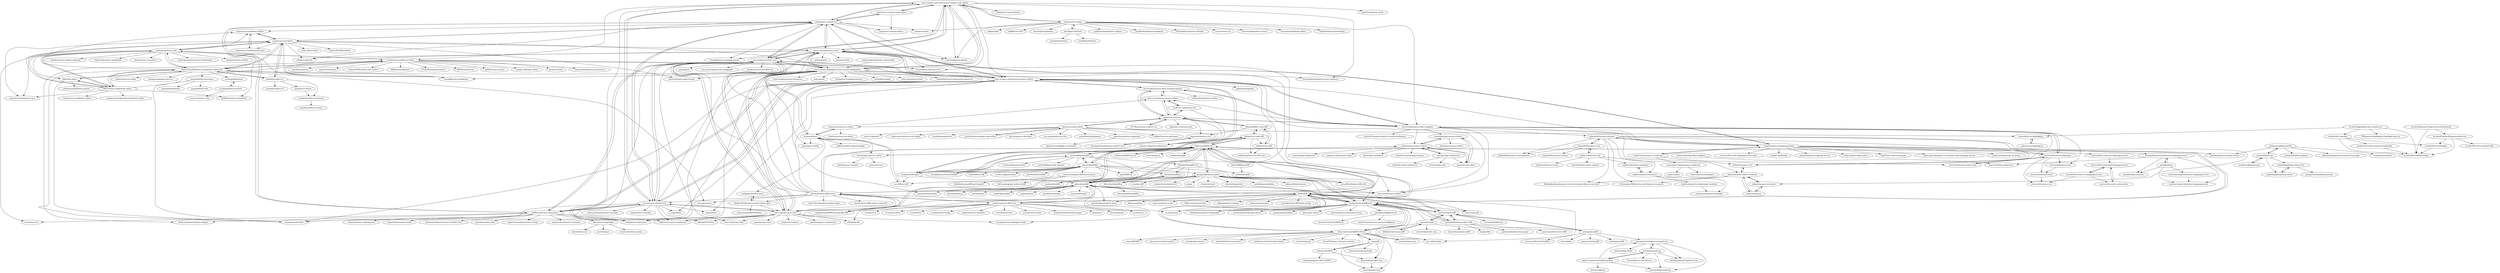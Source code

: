 digraph G {
"react-simple-code-editor/react-simple-code-editor" -> "uiwjs/react-textarea-code-editor"
"react-simple-code-editor/react-simple-code-editor" -> "securingsincity/react-ace"
"react-simple-code-editor/react-simple-code-editor" -> "FormidableLabs/prism-react-renderer" ["e"=1]
"react-simple-code-editor/react-simple-code-editor" -> "FormidableLabs/react-live" ["e"=1]
"react-simple-code-editor/react-simple-code-editor" -> "suren-atoyan/monaco-react"
"react-simple-code-editor/react-simple-code-editor" -> "react-syntax-highlighter/react-syntax-highlighter"
"react-simple-code-editor/react-simple-code-editor" -> "uiwjs/react-codemirror"
"react-simple-code-editor/react-simple-code-editor" -> "scniro/react-codemirror2"
"react-simple-code-editor/react-simple-code-editor" -> "react-monaco-editor/react-monaco-editor"
"react-simple-code-editor/react-simple-code-editor" -> "antonmedv/codejar"
"react-simple-code-editor/react-simple-code-editor" -> "codesandbox/sandpack" ["e"=1]
"react-simple-code-editor/react-simple-code-editor" -> "tomkp/react-split-pane" ["e"=1]
"react-simple-code-editor/react-simple-code-editor" -> "iddan/react-spreadsheet" ["e"=1]
"react-simple-code-editor/react-simple-code-editor" -> "outline/rich-markdown-editor"
"react-simple-code-editor/react-simple-code-editor" -> "jaredLunde/react-hook" ["e"=1]
"google/diff-match-patch" -> "kpdecker/jsdiff"
"google/diff-match-patch" -> "java-diff-utils/java-diff-utils" ["e"=1]
"google/diff-match-patch" -> "rtfpessoa/diff2html"
"google/diff-match-patch" -> "benjamine/jsondiffpatch"
"google/diff-match-patch" -> "share/sharedb" ["e"=1]
"google/diff-match-patch" -> "sergi/go-diff" ["e"=1]
"google/diff-match-patch" -> "microsoft/monaco-editor" ["e"=1]
"google/diff-match-patch" -> "codemirror/codemirror5" ["e"=1]
"google/diff-match-patch" -> "yjs/yjs" ["e"=1]
"google/diff-match-patch" -> "acornjs/acorn" ["e"=1]
"google/diff-match-patch" -> "ianstormtaylor/slate" ["e"=1]
"google/diff-match-patch" -> "rrweb-io/rrweb" ["e"=1]
"google/diff-match-patch" -> "ether/etherpad-lite" ["e"=1]
"google/diff-match-patch" -> "snabbdom/snabbdom" ["e"=1]
"google/diff-match-patch" -> "niklasvh/html2canvas" ["e"=1]
"brijeshb42/monaco-vim" -> "brijeshb42/monaco-emacs"
"brijeshb42/monaco-vim" -> "brijeshb42/monaco-ace-tokenizer"
"brijeshb42/monaco-vim" -> "brijeshb42/monaco-themes"
"brijeshb42/monaco-vim" -> "replit/codemirror-vim"
"suren-atoyan/monaco-react" -> "react-monaco-editor/react-monaco-editor"
"suren-atoyan/monaco-react" -> "uiwjs/react-codemirror"
"suren-atoyan/monaco-react" -> "securingsincity/react-ace"
"suren-atoyan/monaco-react" -> "microsoft/monaco-editor" ["e"=1]
"suren-atoyan/monaco-react" -> "codesandbox/sandpack" ["e"=1]
"suren-atoyan/monaco-react" -> "bvaughn/react-resizable-panels" ["e"=1]
"suren-atoyan/monaco-react" -> "clauderic/dnd-kit" ["e"=1]
"suren-atoyan/monaco-react" -> "remarkjs/react-markdown" ["e"=1]
"suren-atoyan/monaco-react" -> "FormidableLabs/react-live" ["e"=1]
"suren-atoyan/monaco-react" -> "mac-s-g/react-json-view"
"suren-atoyan/monaco-react" -> "TypeFox/monaco-languageclient"
"suren-atoyan/monaco-react" -> "xyflow/xyflow" ["e"=1]
"suren-atoyan/monaco-react" -> "react-syntax-highlighter/react-syntax-highlighter"
"suren-atoyan/monaco-react" -> "react-simple-code-editor/react-simple-code-editor"
"suren-atoyan/monaco-react" -> "pmndrs/valtio" ["e"=1]
"prettydiff/prettydiff" -> "cemerick/jsdifflib"
"prettydiff/prettydiff" -> "wickedest/Mergely"
"prettydiff/prettydiff" -> "rtfpessoa/diff2html"
"prettydiff/prettydiff" -> "kpdecker/jsdiff"
"prettydiff/prettydiff" -> "Unibeautify/unibeautify" ["e"=1]
"prettydiff/prettydiff" -> "prettydiff/share-file-systems"
"prettydiff/prettydiff" -> "arnab/jQuery.PrettyTextDiff"
"prettydiff/prettydiff" -> "Rohland/htmldiff.net"
"kpdecker/jsdiff" -> "rtfpessoa/diff2html"
"kpdecker/jsdiff" -> "google/diff-match-patch"
"kpdecker/jsdiff" -> "benjamine/jsondiffpatch"
"kpdecker/jsdiff" -> "praneshr/react-diff-viewer"
"kpdecker/jsdiff" -> "paulmillr/chokidar" ["e"=1]
"kpdecker/jsdiff" -> "ianstormtaylor/slate" ["e"=1]
"kpdecker/jsdiff" -> "jprichardson/node-fs-extra" ["e"=1]
"kpdecker/jsdiff" -> "acornjs/acorn" ["e"=1]
"kpdecker/jsdiff" -> "isaacs/node-glob" ["e"=1]
"kpdecker/jsdiff" -> "tj/commander.js" ["e"=1]
"kpdecker/jsdiff" -> "jsdom/jsdom" ["e"=1]
"kpdecker/jsdiff" -> "markedjs/marked" ["e"=1]
"kpdecker/jsdiff" -> "microsoft/monaco-editor" ["e"=1]
"kpdecker/jsdiff" -> "flitbit/diff"
"kpdecker/jsdiff" -> "umijs/qiankun" ["e"=1]
"microsoft/monaco-editor-webpack-plugin" -> "microsoft/monaco-editor-samples"
"microsoft/monaco-editor-webpack-plugin" -> "egoist/vue-monaco"
"microsoft/monaco-editor-webpack-plugin" -> "timkendrick/monaco-editor"
"microsoft/monaco-editor-webpack-plugin" -> "react-monaco-editor/react-monaco-editor"
"microsoft/monaco-editor-webpack-plugin" -> "matt-oconnell/vue-monaco-editor"
"outline/rich-markdown-editor" -> "remirror/remirror" ["e"=1]
"outline/rich-markdown-editor" -> "CannerCMS/canner-slate-editor" ["e"=1]
"outline/rich-markdown-editor" -> "andrerpena/react-mde"
"outline/rich-markdown-editor" -> "HarryChen0506/react-markdown-editor-lite"
"outline/rich-markdown-editor" -> "Milkdown/milkdown" ["e"=1]
"outline/rich-markdown-editor" -> "ianstormtaylor/slate" ["e"=1]
"outline/rich-markdown-editor" -> "ProseMirror/prosemirror" ["e"=1]
"outline/rich-markdown-editor" -> "BitPhinix/slate-yjs" ["e"=1]
"outline/rich-markdown-editor" -> "splitbee/react-notion" ["e"=1]
"outline/rich-markdown-editor" -> "bangle-io/banger-editor" ["e"=1]
"outline/rich-markdown-editor" -> "outline/outline" ["e"=1]
"outline/rich-markdown-editor" -> "chanzuckerberg/czi-prosemirror" ["e"=1]
"outline/rich-markdown-editor" -> "michelson/dante2" ["e"=1]
"outline/rich-markdown-editor" -> "FormidableLabs/react-live" ["e"=1]
"outline/rich-markdown-editor" -> "draft-js-plugins/draft-js-plugins" ["e"=1]
"cemerick/jsdifflib" -> "prettydiff/prettydiff"
"cemerick/jsdifflib" -> "wickedest/Mergely"
"cemerick/jsdifflib" -> "rtfpessoa/diff2html"
"cemerick/jsdifflib" -> "kpdecker/jsdiff"
"cemerick/jsdifflib" -> "ace-diff/ace-diff"
"cemerick/jsdifflib" -> "arnab/jQuery.PrettyTextDiff"
"cemerick/jsdifflib" -> "tnwinc/htmldiff.js"
"cemerick/jsdifflib" -> "jhewlett/SourceDiff"
"cemerick/jsdifflib" -> "google/diff-match-patch"
"cemerick/jsdifflib" -> "amweiss/angular-diff-match-patch"
"cemerick/jsdifflib" -> "liddiard/text-diff"
"cemerick/jsdifflib" -> "qiao/difflib.js"
"cemerick/jsdifflib" -> "eveem-org/panoramix" ["e"=1]
"cemerick/jsdifflib" -> "benjamine/jsondiffpatch"
"uiwjs/react-codemirror" -> "scniro/react-codemirror2"
"uiwjs/react-codemirror" -> "suren-atoyan/monaco-react"
"uiwjs/react-codemirror" -> "codemirror/dev" ["e"=1]
"uiwjs/react-codemirror" -> "react-monaco-editor/react-monaco-editor"
"uiwjs/react-codemirror" -> "securingsincity/react-ace"
"uiwjs/react-codemirror" -> "uiwjs/react-monacoeditor"
"uiwjs/react-codemirror" -> "react-syntax-highlighter/react-syntax-highlighter"
"uiwjs/react-codemirror" -> "uiwjs/react-textarea-code-editor"
"uiwjs/react-codemirror" -> "react-simple-code-editor/react-simple-code-editor"
"uiwjs/react-codemirror" -> "bvaughn/react-resizable-panels" ["e"=1]
"uiwjs/react-codemirror" -> "JedWatson/react-codemirror"
"uiwjs/react-codemirror" -> "codesandbox/sandpack" ["e"=1]
"uiwjs/react-codemirror" -> "uiwjs/react-md-editor"
"uiwjs/react-codemirror" -> "clauderic/dnd-kit" ["e"=1]
"uiwjs/react-codemirror" -> "uiwjs/react-markdown-editor"
"otakustay/react-diff-view" -> "praneshr/react-diff-viewer"
"otakustay/react-diff-view" -> "ecomfe/react-kiss" ["e"=1]
"otakustay/react-diff-view" -> "ecomfe/react-hooks" ["e"=1]
"otakustay/react-diff-view" -> "neighborhood999/react-gh-like-diff"
"otakustay/react-diff-view" -> "ecomfe/standard-redux-shape" ["e"=1]
"otakustay/react-diff-view" -> "rtfpessoa/diff2html"
"otakustay/react-diff-view" -> "baidu/san" ["e"=1]
"otakustay/react-diff-view" -> "kpdecker/jsdiff"
"otakustay/react-diff-view" -> "fex-team/yog2" ["e"=1]
"otakustay/react-diff-view" -> "ecomfe/uioc"
"otakustay/react-diff-view" -> "ecomfe/veui" ["e"=1]
"otakustay/react-diff-view" -> "ecomfe/js-native" ["e"=1]
"otakustay/react-diff-view" -> "ecomfe/fecs" ["e"=1]
"otakustay/react-diff-view" -> "ecomfe/eslint-config" ["e"=1]
"otakustay/react-diff-view" -> "otakustay/react-whether"
"HarryChen0506/react-markdown-editor-lite" -> "kkfor/for-editor"
"HarryChen0506/react-markdown-editor-lite" -> "uiwjs/react-md-editor"
"HarryChen0506/react-markdown-editor-lite" -> "imzbf/md-editor-rt"
"HarryChen0506/react-markdown-editor-lite" -> "andrerpena/react-mde"
"HarryChen0506/react-markdown-editor-lite" -> "outline/rich-markdown-editor"
"HarryChen0506/react-markdown-editor-lite" -> "RIP21/react-simplemde-editor"
"HarryChen0506/react-markdown-editor-lite" -> "remarkjs/react-markdown" ["e"=1]
"HarryChen0506/react-markdown-editor-lite" -> "uiwjs/react-markdown-editor"
"HarryChen0506/react-markdown-editor-lite" -> "margox/braft-editor" ["e"=1]
"HarryChen0506/react-markdown-editor-lite" -> "accforgit/blog-data"
"HarryChen0506/react-markdown-editor-lite" -> "zhangyuang/egg-react-ssr" ["e"=1]
"HarryChen0506/react-markdown-editor-lite" -> "margox/braft-extensions"
"HarryChen0506/react-markdown-editor-lite" -> "remaxjs/remax" ["e"=1]
"HarryChen0506/react-markdown-editor-lite" -> "alibaba/hooks" ["e"=1]
"HarryChen0506/react-markdown-editor-lite" -> "leejaen/react-lz-editor" ["e"=1]
"ddchef/vue-code-diff" -> "Shimada666/v-code-diff"
"ddchef/vue-code-diff" -> "rtfpessoa/diff2html"
"ddchef/vue-code-diff" -> "wickedest/Mergely"
"ddchef/vue-code-diff" -> "surmon-china/vue-codemirror" ["e"=1]
"ddchef/vue-code-diff" -> "hoiheart/vue-diff"
"ddchef/vue-code-diff" -> "codeDebugTest/vue-diff-view"
"scttcper/ngx-codemirror" -> "yabab-dev/ng2-codemirror"
"scttcper/ngx-codemirror" -> "atularen/ngx-monaco-editor"
"scttcper/ngx-codemirror" -> "ngstack/code-editor"
"scttcper/ngx-codemirror" -> "scttcper/ngx-color" ["e"=1]
"praneshr/react-diff-viewer" -> "otakustay/react-diff-view"
"praneshr/react-diff-viewer" -> "kpdecker/jsdiff"
"praneshr/react-diff-viewer" -> "Aeolun/react-diff-viewer-continued"
"praneshr/react-diff-viewer" -> "rtfpessoa/diff2html"
"praneshr/react-diff-viewer" -> "mac-s-g/react-json-view"
"praneshr/react-diff-viewer" -> "bvaughn/react-highlight-words" ["e"=1]
"praneshr/react-diff-viewer" -> "react-monaco-editor/react-monaco-editor"
"praneshr/react-diff-viewer" -> "suren-atoyan/monaco-react"
"praneshr/react-diff-viewer" -> "securingsincity/react-ace"
"praneshr/react-diff-viewer" -> "neighborhood999/react-gh-like-diff"
"praneshr/react-diff-viewer" -> "scniro/react-codemirror2"
"praneshr/react-diff-viewer" -> "LeetCode-OpenSource/rxjs-hooks" ["e"=1]
"praneshr/react-diff-viewer" -> "remaxjs/remax" ["e"=1]
"praneshr/react-diff-viewer" -> "react-syntax-highlighter/react-syntax-highlighter"
"praneshr/react-diff-viewer" -> "AndrewRedican/react-json-editor-ajrm"
"koca/vue-prism-editor" -> "justcaliturner/simple-code-editor"
"koca/vue-prism-editor" -> "egoist/vue-monaco"
"koca/vue-prism-editor" -> "surmon-china/vue-codemirror" ["e"=1]
"koca/vue-prism-editor" -> "fgr-araujo/vue-shortkey" ["e"=1]
"koca/vue-prism-editor" -> "metachris/vue-highlightjs"
"koca/vue-prism-editor" -> "vue-styleguidist/vue-live" ["e"=1]
"koca/vue-prism-editor" -> "antoniandre/splitpanes" ["e"=1]
"koca/vue-prism-editor" -> "egoist/vue-prism-component"
"koca/vue-prism-editor" -> "PanJiaChen/vue-split-pane" ["e"=1]
"koca/vue-prism-editor" -> "euvl/v-clipboard" ["e"=1]
"koca/vue-prism-editor" -> "team-innovation/vue-sfc-rollup" ["e"=1]
"koca/vue-prism-editor" -> "vuedx/languagetools" ["e"=1]
"dfoverdx/htmldiff-js" -> "idesis-gmbh/htmldiff.js"
"dfoverdx/htmldiff-js" -> "tnwinc/htmldiff.js"
"pavlov99/json-rpc" -> "joshmarshall/jsonrpclib"
"pavlov99/json-rpc" -> "cenobites/flask-jsonrpc"
"pavlov99/json-rpc" -> "explodinglabs/jsonrpcclient"
"pavlov99/json-rpc" -> "explodinglabs/jsonrpcserver"
"cujojs/jiff" -> "Starcounter-Jack/JSON-Patch"
"cujojs/jiff" -> "dharmafly/jsonpatch.js"
"cujojs/jiff" -> "elierotenberg/remutable" ["e"=1]
"cujojs/jiff" -> "bruth/jsonpatch-js"
"cujojs/jiff" -> "chbrown/rfc6902"
"uiwjs/react-markdown-editor" -> "uiwjs/react-markdown-preview"
"uiwjs/react-markdown-editor" -> "uiwjs/react-md-editor"
"kkfor/for-editor" -> "HarryChen0506/react-markdown-editor-lite"
"kkfor/for-editor" -> "margox/braft-editor" ["e"=1]
"kkfor/for-editor" -> "RIP21/react-simplemde-editor"
"kkfor/for-editor" -> "parksben/markdown-navbar"
"FE-Mars/monaco-editor-vue" -> "egoist/vue-monaco"
"chbrown/rfc6902" -> "dharmafly/jsonpatch.js"
"chbrown/rfc6902" -> "caohanyang/json_diff_rfc6902"
"brijeshb42/monaco-themes" -> "brijeshb42/monaco-vim"
"brijeshb42/monaco-themes" -> "brijeshb42/monaco-ace-tokenizer"
"brijeshb42/monaco-themes" -> "Nishkalkashyap/monaco-vscode-textmate-theme-converter"
"brijeshb42/monaco-themes" -> "zikaari/monaco-textmate"
"brijeshb42/monaco-themes" -> "microsoft/monaco-languages"
"brijeshb42/monaco-themes" -> "ChristopherHButler/vscode-themes-in-monaco"
"brijeshb42/monaco-themes" -> "TypeFox/monaco-languageclient"
"brijeshb42/monaco-themes" -> "bolinfest/monaco-tm"
"brijeshb42/monaco-themes" -> "zikaari/monaco-editor-textmate"
"accforgit/blog-data" -> "accforgit/DayLearnNote"
"margox/braft-extensions" -> "margox/braft-utils"
"margox/braft-extensions" -> "margox/braft-editor" ["e"=1]
"margox/braft-extensions" -> "margox/braft-finder"
"materiahq/ngx-monaco-editor" -> "atularen/ngx-monaco-editor"
"materiahq/ngx-monaco-editor" -> "alauda/ng-monaco-editor"
"materiahq/ngx-monaco-editor" -> "ngstack/code-editor"
"rajinwonderland/react-code-blocks" -> "react-syntax-highlighter/react-syntax-highlighter"
"AndrewRedican/react-json-editor-ajrm" -> "vankop/jsoneditor-react"
"AndrewRedican/react-json-editor-ajrm" -> "constantoduol/JSONEditor"
"AndrewRedican/react-json-editor-ajrm" -> "mac-s-g/react-json-view"
"ngstack/code-editor" -> "atularen/ngx-monaco-editor"
"ngstack/code-editor" -> "materiahq/ngx-monaco-editor"
"convergencelabs/monaco-collab-ext" -> "interviewstreet/firepad-x"
"convergencelabs/monaco-collab-ext" -> "yjs/y-monaco" ["e"=1]
"zikaari/monaco-textmate" -> "zikaari/monaco-editor-textmate"
"zikaari/monaco-textmate" -> "zikaari/onigasm"
"vankop/jsoneditor-react" -> "AndrewRedican/react-json-editor-ajrm"
"wylieconlon/lsp-editor-adapter" -> "marc2332/lsp-codemirror"
"zikaari/onigasm" -> "zikaari/monaco-textmate"
"zikaari/onigasm" -> "zikaari/monaco-editor-textmate"
"zikaari/monaco-editor-textmate" -> "zikaari/monaco-textmate"
"zikaari/monaco-editor-textmate" -> "zikaari/onigasm"
"zikaari/monaco-editor-textmate" -> "bolinfest/monaco-tm"
"zikaari/monaco-editor-textmate" -> "Nishkalkashyap/monaco-vscode-textmate-theme-converter"
"zikaari/monaco-editor-textmate" -> "ChristopherHButler/vscode-themes-in-monaco"
"wcoder/awesome-xamarin-bookmarks" -> "wcoder/AndroidAboutPage"
"benjamine/jsondiffpatch" -> "flitbit/diff"
"benjamine/jsondiffpatch" -> "Starcounter-Jack/JSON-Patch"
"benjamine/jsondiffpatch" -> "kpdecker/jsdiff"
"benjamine/jsondiffpatch" -> "andreyvit/json-diff"
"benjamine/jsondiffpatch" -> "wbish/jsondiffpatch.net"
"benjamine/jsondiffpatch" -> "google/diff-match-patch"
"benjamine/jsondiffpatch" -> "acornjs/acorn" ["e"=1]
"benjamine/jsondiffpatch" -> "rtfpessoa/diff2html"
"benjamine/jsondiffpatch" -> "ajv-validator/ajv" ["e"=1]
"benjamine/jsondiffpatch" -> "share/sharedb" ["e"=1]
"benjamine/jsondiffpatch" -> "automerge/automerge-classic" ["e"=1]
"benjamine/jsondiffpatch" -> "rtfeldman/seamless-immutable" ["e"=1]
"benjamine/jsondiffpatch" -> "josdejong/jsoneditor" ["e"=1]
"benjamine/jsondiffpatch" -> "jdorn/json-editor" ["e"=1]
"benjamine/jsondiffpatch" -> "rjsf-team/react-jsonschema-form" ["e"=1]
"securingsincity/react-ace" -> "react-monaco-editor/react-monaco-editor"
"securingsincity/react-ace" -> "JedWatson/react-codemirror"
"securingsincity/react-ace" -> "thlorenz/brace"
"securingsincity/react-ace" -> "suren-atoyan/monaco-react"
"securingsincity/react-ace" -> "react-simple-code-editor/react-simple-code-editor"
"securingsincity/react-ace" -> "scniro/react-codemirror2"
"securingsincity/react-ace" -> "mac-s-g/react-json-view"
"securingsincity/react-ace" -> "react-dnd/react-dnd" ["e"=1]
"securingsincity/react-ace" -> "react-syntax-highlighter/react-syntax-highlighter"
"securingsincity/react-ace" -> "ajaxorg/ace-builds" ["e"=1]
"securingsincity/react-ace" -> "tomkp/react-split-pane" ["e"=1]
"securingsincity/react-ace" -> "ajaxorg/ace" ["e"=1]
"securingsincity/react-ace" -> "uiwjs/react-codemirror"
"securingsincity/react-ace" -> "react-grid-layout/react-draggable" ["e"=1]
"securingsincity/react-ace" -> "clauderic/react-sortable-hoc" ["e"=1]
"uiwjs/react-md-editor" -> "uiwjs/react-markdown-editor"
"uiwjs/react-md-editor" -> "mdx-editor/editor" ["e"=1]
"uiwjs/react-md-editor" -> "HarryChen0506/react-markdown-editor-lite"
"uiwjs/react-md-editor" -> "remarkjs/react-markdown" ["e"=1]
"uiwjs/react-md-editor" -> "uiwjs/react-markdown-preview"
"uiwjs/react-md-editor" -> "andrerpena/react-mde"
"uiwjs/react-md-editor" -> "imzbf/md-editor-rt"
"uiwjs/react-md-editor" -> "suren-atoyan/monaco-react"
"uiwjs/react-md-editor" -> "RIP21/react-simplemde-editor"
"uiwjs/react-md-editor" -> "uiwjs/react-codemirror"
"uiwjs/react-md-editor" -> "hashicorp/next-mdx-remote" ["e"=1]
"uiwjs/react-md-editor" -> "react-syntax-highlighter/react-syntax-highlighter"
"uiwjs/react-md-editor" -> "TypeCellOS/BlockNote" ["e"=1]
"uiwjs/react-md-editor" -> "clauderic/dnd-kit" ["e"=1]
"uiwjs/react-md-editor" -> "quantizor/markdown-to-jsx" ["e"=1]
"rtfpessoa/diff2html" -> "kpdecker/jsdiff"
"rtfpessoa/diff2html" -> "rtfpessoa/diff2html-cli"
"rtfpessoa/diff2html" -> "praneshr/react-diff-viewer"
"rtfpessoa/diff2html" -> "ddchef/vue-code-diff"
"rtfpessoa/diff2html" -> "cemerick/jsdifflib"
"rtfpessoa/diff2html" -> "google/diff-match-patch"
"rtfpessoa/diff2html" -> "prettydiff/prettydiff"
"rtfpessoa/diff2html" -> "otakustay/react-diff-view"
"rtfpessoa/diff2html" -> "wickedest/Mergely"
"rtfpessoa/diff2html" -> "benjamine/jsondiffpatch"
"rtfpessoa/diff2html" -> "java-diff-utils/java-diff-utils" ["e"=1]
"rtfpessoa/diff2html" -> "flitbit/diff"
"rtfpessoa/diff2html" -> "qiao/difflib.js"
"rtfpessoa/diff2html" -> "steveukx/git-js" ["e"=1]
"rtfpessoa/diff2html" -> "webpack/tapable" ["e"=1]
"Rohland/htmldiff.net" -> "myobie/htmldiff"
"Rohland/htmldiff.net" -> "dfoverdx/htmldiff-js"
"Rohland/htmldiff.net" -> "cdauth/htmldiff"
"Rohland/htmldiff.net" -> "tnwinc/htmldiff.js"
"qualified/lsps" -> "FurqanSoftware/codemirror-languageserver"
"qualified/lsps" -> "qualified/lsp-ws-proxy"
"qualified/lsps" -> "marimo-team/codemirror-languageserver"
"qualified/lsps" -> "remcohaszing/codemirror-languageservice"
"uiwjs/react-markdown-preview" -> "uiwjs/react-markdown-editor"
"akiran/react-highlight" -> "react-syntax-highlighter/react-syntax-highlighter"
"akiran/react-highlight" -> "tomchentw/react-prism"
"akiran/react-highlight" -> "dawsbot/txn.xyz" ["e"=1]
"akiran/react-highlight" -> "mortimr/qasr" ["e"=1]
"antonmedv/codejar" -> "kazzkiq/CodeFlask"
"antonmedv/codejar" -> "guilhermelimak/react-codejar"
"antonmedv/codejar" -> "react-simple-code-editor/react-simple-code-editor"
"antonmedv/codejar" -> "codemirror/dev" ["e"=1]
"antonmedv/codejar" -> "gzuidhof/starboard-notebook" ["e"=1]
"antonmedv/codejar" -> "FormidableLabs/use-editable"
"antonmedv/codejar" -> "microsoft/monaco-editor-samples"
"antonmedv/codejar" -> "esm-dev/esm.sh" ["e"=1]
"antonmedv/codejar" -> "steveruizok/perfect-arrows" ["e"=1]
"antonmedv/codejar" -> "vincentdchan/blocky-editor" ["e"=1]
"antonmedv/codejar" -> "codesandbox/sandpack" ["e"=1]
"antonmedv/codejar" -> "ThakeeNathees/pocketlang" ["e"=1]
"antonmedv/codejar" -> "shikijs/shiki" ["e"=1]
"antonmedv/codejar" -> "jvilk/BrowserFS" ["e"=1]
"antonmedv/codejar" -> "developit/snarkdown" ["e"=1]
"microsoft/vscode-custom-data" -> "microsoft/vscode-html-languageservice"
"bolinfest/monaco-tm" -> "zikaari/monaco-editor-textmate"
"dharmafly/jsonpatch.js" -> "bruth/jsonpatch-js"
"amweiss/angular-diff-match-patch" -> "elliotforbes/ng-diff-match-patch"
"amweiss/angular-diff-match-patch" -> "bill-long/angular-rich-text-diff"
"justcaliturner/simple-code-editor" -> "koca/vue-prism-editor"
"imzbf/md-editor-rt" -> "imzbf/md-editor-extension"
"imzbf/md-editor-rt" -> "imzbf/md-editor-v3" ["e"=1]
"imzbf/md-editor-rt" -> "HarryChen0506/react-markdown-editor-lite"
"imzbf/md-editor-rt" -> "imzbf/vue3-admin"
"imzbf/md-editor-rt" -> "uiwjs/react-md-editor"
"Shimada666/v-code-diff" -> "hoiheart/vue-diff"
"Shimada666/v-code-diff" -> "ddchef/vue-code-diff"
"Shimada666/v-code-diff" -> "imguolao/monaco-vue"
"Shimada666/v-code-diff" -> "egoist/vue-monaco"
"imzbf/vue3-admin" -> "imzbf/md-editor-extension"
"bazingaedward/monaco-editor-vue3" -> "imguolao/monaco-vue"
"rtfpessoa/diff2html-cli" -> "rtfpessoa/diff2html"
"wcoder/highlightjs-line-numbers.js" -> "TRSasasusu/highlightjs-highlight-lines.js"
"wcoder/highlightjs-line-numbers.js" -> "wcoder/life-calendar"
"wcoder/highlightjs-line-numbers.js" -> "metachris/vue-highlightjs"
"wcoder/highlightjs-line-numbers.js" -> "wcoder/AndroidAboutPage"
"wickedest/Mergely" -> "cemerick/jsdifflib"
"wickedest/Mergely" -> "ddchef/vue-code-diff"
"wickedest/Mergely" -> "prettydiff/prettydiff"
"wickedest/Mergely" -> "rtfpessoa/diff2html"
"wickedest/Mergely" -> "ace-diff/ace-diff"
"wickedest/Mergely" -> "kpdecker/jsdiff"
"hoiheart/vue-diff" -> "Shimada666/v-code-diff"
"hoiheart/vue-diff" -> "codeDebugTest/vue-diff-view"
"JedWatson/react-codemirror" -> "scniro/react-codemirror2"
"JedWatson/react-codemirror" -> "securingsincity/react-ace"
"JedWatson/react-codemirror" -> "react-monaco-editor/react-monaco-editor"
"JedWatson/react-codemirror" -> "uiwjs/react-codemirror"
"JedWatson/react-codemirror" -> "sstur/react-rte" ["e"=1]
"JedWatson/react-codemirror" -> "omnidan/redux-undo" ["e"=1]
"JedWatson/react-codemirror" -> "captivationsoftware/react-sticky" ["e"=1]
"JedWatson/react-codemirror" -> "storybook-eol/react-treebeard" ["e"=1]
"JedWatson/react-codemirror" -> "draft-js-plugins/draft-js-plugins" ["e"=1]
"JedWatson/react-codemirror" -> "tomkp/react-split-pane" ["e"=1]
"JedWatson/react-codemirror" -> "akiran/react-highlight"
"JedWatson/react-codemirror" -> "vkbansal/react-contextmenu" ["e"=1]
"JedWatson/react-codemirror" -> "brijeshb42/medium-draft" ["e"=1]
"JedWatson/react-codemirror" -> "frontend-collective/react-sortable-tree" ["e"=1]
"JedWatson/react-codemirror" -> "nkbt/react-copy-to-clipboard" ["e"=1]
"ace-diff/ace-diff" -> "thlorenz/brace"
"uiwjs/react-textarea-code-editor" -> "react-simple-code-editor/react-simple-code-editor"
"uiwjs/react-textarea-code-editor" -> "uiwjs/react-monacoeditor"
"uiwjs/react-textarea-code-editor" -> "uiwjs/react-codemirror"
"FurqanSoftware/codemirror-languageserver" -> "qualified/lsps"
"FurqanSoftware/codemirror-languageserver" -> "marimo-team/codemirror-languageserver"
"FurqanSoftware/codemirror-languageserver" -> "marc2332/lsp-codemirror"
"FurqanSoftware/codemirror-languageserver" -> "qualified/lsp-ws-proxy"
"zgrossbart/jdd" -> "andreyvit/json-diff"
"zgrossbart/jdd" -> "blitlabs/online-json-diff"
"zgrossbart/jdd" -> "benjamine/jsondiffpatch"
"zgrossbart/jdd" -> "circlecell/jsonlint.com" ["e"=1]
"zgrossbart/jdd" -> "xlwings/jsondiff"
"zgrossbart/jdd" -> "Starcounter-Jack/JSON-Patch"
"replit/codemirror-vim" -> "replit/codemirror-minimap"
"replit/codemirror-vim" -> "replit/codemirror-interact"
"replit/codemirror-vim" -> "esm7/obsidian-vimrc-support" ["e"=1]
"replit/codemirror-vim" -> "brijeshb42/monaco-vim"
"replit/codemirror-vim" -> "replit/codemirror-emacs"
"xlwings/jsondiff" -> "seperman/deepdiff" ["e"=1]
"xlwings/jsondiff" -> "yudai/gojsondiff" ["e"=1]
"xlwings/jsondiff" -> "andreyvit/json-diff"
"xlwings/jsondiff" -> "kennknowles/python-jsonpath-rw"
"xlwings/jsondiff" -> "inveniosoftware/dictdiffer" ["e"=1]
"xlwings/jsondiff" -> "cdent/gabbi"
"RIP21/react-simplemde-editor" -> "Ionaru/easy-markdown-editor" ["e"=1]
"RIP21/react-simplemde-editor" -> "andrerpena/react-mde"
"RIP21/react-simplemde-editor" -> "HarryChen0506/react-markdown-editor-lite"
"RIP21/react-simplemde-editor" -> "uiwjs/react-md-editor"
"RIP21/react-simplemde-editor" -> "sparksuite/simplemde-markdown-editor" ["e"=1]
"RIP21/react-simplemde-editor" -> "kkfor/for-editor"
"RIP21/react-simplemde-editor" -> "JedWatson/react-md-editor" ["e"=1]
"RIP21/react-simplemde-editor" -> "quantizor/markdown-to-jsx" ["e"=1]
"RIP21/react-simplemde-editor" -> "outline/rich-markdown-editor"
"andreyvit/json-diff" -> "benjamine/jsondiffpatch"
"andreyvit/json-diff" -> "zgrossbart/jdd"
"andreyvit/json-diff" -> "xlwings/jsondiff"
"andreyvit/json-diff" -> "mattphillips/deep-object-diff"
"andreyvit/json-diff" -> "flitbit/diff"
"andreyvit/json-diff" -> "viruschidai/diff-json"
"CodinGame/monaco-vscode-api" -> "TypeFox/monaco-languageclient"
"CodinGame/monaco-vscode-api" -> "convergencelabs/monaco-collab-ext"
"CodinGame/monaco-vscode-api" -> "bolinfest/monaco-tm"
"imguolao/monaco-vue" -> "bazingaedward/monaco-editor-vue3"
"kazzkiq/CodeFlask" -> "antonmedv/codejar"
"kazzkiq/CodeFlask" -> "markhillard/Editor"
"kazzkiq/CodeFlask" -> "mrdoob/htmleditor" ["e"=1]
"blitlabs/online-json-diff" -> "zgrossbart/jdd"
"DaisyDiff/DaisyDiff" -> "cdauth/htmldiff"
"explodinglabs/jsonrpcserver" -> "explodinglabs/jsonrpcclient"
"explodinglabs/jsonrpcserver" -> "pengutronix/aiohttp-json-rpc"
"replit/codemirror-interact" -> "replit/codemirror-minimap"
"replit/codemirror-interact" -> "replit/codemirror-indentation-markers"
"replit/codemirror-interact" -> "emmetio/codemirror6-plugin"
"explodinglabs/jsonrpcclient" -> "explodinglabs/jsonrpcserver"
"wcoder/life-calendar" -> "wcoder/awesome-xamarin-bookmarks"
"wcoder/life-calendar" -> "wcoder/AndroidAboutPage"
"wcoder/life-calendar" -> "wcoder/ShortcutBadger"
"wcoder/PeriodicBackgroundService" -> "wcoder/AndroidAboutPage"
"wcoder/PeriodicBackgroundService" -> "wcoder/MvvmCrossStarterKit"
"wcoder/PeriodicBackgroundService" -> "wcoder/ShortcutBadger"
"wcoder/ShortcutBadger" -> "wcoder/AndroidAboutPage"
"replit/codemirror-indentation-markers" -> "emmetio/codemirror6-plugin"
"react-syntax-highlighter/react-syntax-highlighter" -> "remarkjs/react-markdown" ["e"=1]
"react-syntax-highlighter/react-syntax-highlighter" -> "securingsincity/react-ace"
"react-syntax-highlighter/react-syntax-highlighter" -> "FormidableLabs/prism-react-renderer" ["e"=1]
"react-syntax-highlighter/react-syntax-highlighter" -> "mdx-js/mdx" ["e"=1]
"react-syntax-highlighter/react-syntax-highlighter" -> "nkbt/react-copy-to-clipboard" ["e"=1]
"react-syntax-highlighter/react-syntax-highlighter" -> "mac-s-g/react-json-view"
"react-syntax-highlighter/react-syntax-highlighter" -> "suren-atoyan/monaco-react"
"react-syntax-highlighter/react-syntax-highlighter" -> "dvtng/react-loading-skeleton" ["e"=1]
"react-syntax-highlighter/react-syntax-highlighter" -> "react-monaco-editor/react-monaco-editor"
"react-syntax-highlighter/react-syntax-highlighter" -> "remarkjs/remark" ["e"=1]
"react-syntax-highlighter/react-syntax-highlighter" -> "react-icons/react-icons" ["e"=1]
"react-syntax-highlighter/react-syntax-highlighter" -> "thebuilder/react-intersection-observer" ["e"=1]
"react-syntax-highlighter/react-syntax-highlighter" -> "hashicorp/next-mdx-remote" ["e"=1]
"react-syntax-highlighter/react-syntax-highlighter" -> "react-simple-code-editor/react-simple-code-editor"
"react-syntax-highlighter/react-syntax-highlighter" -> "react-dropzone/react-dropzone" ["e"=1]
"tnwinc/htmldiff.js" -> "dfoverdx/htmldiff-js"
"tnwinc/htmldiff.js" -> "myobie/htmldiff"
"wbish/jsondiffpatch.net" -> "mcintyre321/JsonDiffPatch"
"wbish/jsondiffpatch.net" -> "weichch/system-text-json-jsondiffpatch"
"imzbf/md-editor-extension" -> "imzbf/markdown-theme"
"wcoder/Xamarin.Plugin.DeviceOrientation" -> "wcoder/AndroidAboutPage"
"wcoder/Xamarin.Plugin.DeviceOrientation" -> "wcoder/PeriodicBackgroundService"
"flitbit/diff" -> "benjamine/jsondiffpatch"
"flitbit/diff" -> "mattphillips/deep-object-diff"
"flitbit/diff" -> "Starcounter-Jack/JSON-Patch"
"flitbit/diff" -> "kpdecker/jsdiff"
"flitbit/diff" -> "jprichardson/node-fs-extra" ["e"=1]
"flitbit/diff" -> "rtfpessoa/diff2html"
"flitbit/diff" -> "ajv-validator/ajv" ["e"=1]
"flitbit/diff" -> "debug-js/debug" ["e"=1]
"flitbit/diff" -> "isaacs/node-lru-cache" ["e"=1]
"flitbit/diff" -> "Matt-Esch/virtual-dom" ["e"=1]
"flitbit/diff" -> "pillarjs/path-to-regexp" ["e"=1]
"flitbit/diff" -> "thlorenz/proxyquire" ["e"=1]
"flitbit/diff" -> "Leonidas-from-XIV/node-xml2js" ["e"=1]
"flitbit/diff" -> "andreyvit/json-diff"
"flitbit/diff" -> "rtfeldman/seamless-immutable" ["e"=1]
"react-monaco-editor/react-monaco-editor" -> "suren-atoyan/monaco-react"
"react-monaco-editor/react-monaco-editor" -> "securingsincity/react-ace"
"react-monaco-editor/react-monaco-editor" -> "microsoft/monaco-editor" ["e"=1]
"react-monaco-editor/react-monaco-editor" -> "scniro/react-codemirror2"
"react-monaco-editor/react-monaco-editor" -> "mac-s-g/react-json-view"
"react-monaco-editor/react-monaco-editor" -> "tomkp/react-split-pane" ["e"=1]
"react-monaco-editor/react-monaco-editor" -> "umijs/dumi" ["e"=1]
"react-monaco-editor/react-monaco-editor" -> "margox/braft-editor" ["e"=1]
"react-monaco-editor/react-monaco-editor" -> "uiwjs/react-codemirror"
"react-monaco-editor/react-monaco-editor" -> "alibaba/hooks" ["e"=1]
"react-monaco-editor/react-monaco-editor" -> "JedWatson/react-codemirror"
"react-monaco-editor/react-monaco-editor" -> "microsoft/monaco-editor-webpack-plugin"
"react-monaco-editor/react-monaco-editor" -> "microsoft/monaco-editor-samples"
"react-monaco-editor/react-monaco-editor" -> "umijs/father" ["e"=1]
"react-monaco-editor/react-monaco-editor" -> "alibaba/designable" ["e"=1]
"microsoft/monaco-editor-samples" -> "microsoft/monaco-editor-webpack-plugin"
"microsoft/monaco-editor-samples" -> "microsoft/monaco-languages"
"microsoft/monaco-editor-samples" -> "react-monaco-editor/react-monaco-editor"
"microsoft/monaco-editor-samples" -> "microsoft/monaco-json"
"microsoft/monaco-editor-samples" -> "egoist/vue-monaco"
"microsoft/monaco-editor-samples" -> "TypeFox/monaco-languageclient"
"microsoft/monaco-editor-samples" -> "matt-oconnell/vue-monaco-editor"
"microsoft/monaco-editor-samples" -> "microsoft/monaco-typescript"
"microsoft/monaco-editor-samples" -> "microsoft/monaco-editor" ["e"=1]
"microsoft/monaco-editor-samples" -> "atularen/ngx-monaco-editor"
"microsoft/monaco-editor-samples" -> "materiahq/ngx-monaco-editor"
"microsoft/monaco-editor-samples" -> "brijeshb42/monaco-themes"
"microsoft/monaco-editor-samples" -> "bolinfest/monaco-tm"
"microsoft/monaco-editor-samples" -> "isimic413/monaco-editor-custom-intellisense"
"microsoft/monaco-typescript" -> "microsoft/monaco-languages"
"microsoft/monaco-languages" -> "microsoft/monaco-typescript"
"microsoft/monaco-languages" -> "microsoft/monaco-html"
"microsoft/monaco-languages" -> "microsoft/monaco-css"
"microsoft/monaco-languages" -> "microsoft/monaco-json"
"microsoft/monaco-languages" -> "microsoft/monaco-editor-samples"
"microsoft/monaco-json" -> "microsoft/monaco-html"
"replit/codemirror-minimap" -> "replit/codemirror-interact"
"microsoft/vscode-css-languageservice" -> "microsoft/vscode-html-languageservice"
"microsoft/vscode-css-languageservice" -> "microsoft/vscode-custom-data"
"microsoft/vscode-css-languageservice" -> "microsoft/monaco-css"
"microsoft/vscode-json-languageservice" -> "microsoft/vscode-html-languageservice"
"microsoft/vscode-html-languageservice" -> "microsoft/vscode-css-languageservice"
"microsoft/vscode-html-languageservice" -> "microsoft/vscode-custom-data"
"fxmontigny/ng2-ace-editor" -> "seiyria/ng2-ace" ["e"=1]
"fxmontigny/ng2-ace-editor" -> "zefoy/ngx-ace-wrapper"
"fxmontigny/ng2-ace-editor" -> "atularen/ngx-monaco-editor"
"microsoft/monaco-html" -> "microsoft/monaco-css"
"chairuosen/vue2-ace-editor" -> "thlorenz/brace"
"chairuosen/vue2-ace-editor" -> "chairuosen/vue-ace-editor"
"chairuosen/vue2-ace-editor" -> "matt-oconnell/vue-monaco-editor"
"mattphillips/deep-object-diff" -> "flitbit/diff"
"mattphillips/deep-object-diff" -> "cosmicanant/recursive-diff"
"mattphillips/deep-object-diff" -> "andreyvit/json-diff"
"mattphillips/deep-object-diff" -> "benjamine/jsondiffpatch"
"mattphillips/deep-object-diff" -> "AsyncBanana/microdiff" ["e"=1]
"mattphillips/deep-object-diff" -> "hughsk/flat" ["e"=1]
"mattphillips/deep-object-diff" -> "epoberezkin/fast-deep-equal" ["e"=1]
"andrerpena/react-mde" -> "HarryChen0506/react-markdown-editor-lite"
"andrerpena/react-mde" -> "RIP21/react-simplemde-editor"
"andrerpena/react-mde" -> "remarkjs/react-markdown" ["e"=1]
"andrerpena/react-mde" -> "outline/rich-markdown-editor"
"andrerpena/react-mde" -> "uiwjs/react-md-editor"
"andrerpena/react-mde" -> "JedWatson/react-md-editor" ["e"=1]
"andrerpena/react-mde" -> "kkfor/for-editor"
"andrerpena/react-mde" -> "uiwjs/react-markdown-editor"
"andrerpena/react-mde" -> "sstur/react-rte" ["e"=1]
"andrerpena/react-mde" -> "christoph-jerolimov/react-showdown"
"andrerpena/react-mde" -> "quantizor/markdown-to-jsx" ["e"=1]
"andrerpena/react-mde" -> "alampros/react-confetti" ["e"=1]
"andrerpena/react-mde" -> "clauderic/react-infinite-calendar" ["e"=1]
"andrerpena/react-mde" -> "OpusCapita/react-markdown"
"andrerpena/react-mde" -> "berzniz/react-overdrive" ["e"=1]
"matt-oconnell/vue-monaco-editor" -> "egoist/vue-monaco"
"matt-oconnell/vue-monaco-editor" -> "cnu4/vue-codemirror-lite"
"matt-oconnell/vue-monaco-editor" -> "microsoft/monaco-editor-webpack-plugin"
"cenobites/flask-jsonrpc" -> "pavlov99/json-rpc"
"cnu4/vue-codemirror-lite" -> "surmon-china/vue-codemirror" ["e"=1]
"cnu4/vue-codemirror-lite" -> "matt-oconnell/vue-monaco-editor"
"cnu4/vue-codemirror-lite" -> "egoist/vue-monaco"
"accforgit/DayLearnNote" -> "accforgit/blog-data"
"accforgit/DayLearnNote" -> "react-love/react-next"
"TypeFox/monaco-languageclient" -> "CodinGame/monaco-vscode-api"
"TypeFox/monaco-languageclient" -> "microsoft/vscode-languageserver-node" ["e"=1]
"TypeFox/monaco-languageclient" -> "eclipse-lsp4j/lsp4j" ["e"=1]
"TypeFox/monaco-languageclient" -> "FurqanSoftware/codemirror-languageserver"
"TypeFox/monaco-languageclient" -> "microsoft/vscode-json-languageservice"
"TypeFox/monaco-languageclient" -> "palantir/python-jsonrpc-server"
"TypeFox/monaco-languageclient" -> "microsoft/monaco-languages"
"TypeFox/monaco-languageclient" -> "palantir/python-language-server" ["e"=1]
"TypeFox/monaco-languageclient" -> "eclipse-jdtls/eclipse.jdt.ls" ["e"=1]
"TypeFox/monaco-languageclient" -> "suren-atoyan/monaco-react"
"TypeFox/monaco-languageclient" -> "TypeFox/vscode-ws-jsonrpc"
"TypeFox/monaco-languageclient" -> "typescript-language-server/typescript-language-server" ["e"=1]
"TypeFox/monaco-languageclient" -> "react-monaco-editor/react-monaco-editor"
"TypeFox/monaco-languageclient" -> "wylieconlon/jsonrpc-ws-proxy"
"TypeFox/monaco-languageclient" -> "brijeshb42/monaco-themes"
"Starcounter-Jack/JSON-Patch" -> "cujojs/jiff"
"Starcounter-Jack/JSON-Patch" -> "benjamine/jsondiffpatch"
"Starcounter-Jack/JSON-Patch" -> "chbrown/rfc6902"
"Starcounter-Jack/JSON-Patch" -> "flitbit/diff"
"Starcounter-Jack/JSON-Patch" -> "streamich/json-joy" ["e"=1]
"Starcounter-Jack/JSON-Patch" -> "dharmafly/jsonpatch.js"
"Starcounter-Jack/JSON-Patch" -> "sonnyp/JSON8"
"Starcounter-Jack/JSON-Patch" -> "java-json-tools/json-patch" ["e"=1]
"Starcounter-Jack/JSON-Patch" -> "ajv-validator/ajv" ["e"=1]
"Starcounter-Jack/JSON-Patch" -> "evanphx/json-patch" ["e"=1]
"Starcounter-Jack/JSON-Patch" -> "martindale/fast-json-patch"
"Starcounter-Jack/JSON-Patch" -> "webpack-contrib/worker-loader" ["e"=1]
"Starcounter-Jack/JSON-Patch" -> "bruth/jsonpatch-js"
"Starcounter-Jack/JSON-Patch" -> "creationix/js-git" ["e"=1]
"Starcounter-Jack/JSON-Patch" -> "YousefED/typescript-json-schema" ["e"=1]
"metachris/vue-highlightjs" -> "gluons/vue-highlight.js"
"mac-s-g/react-json-view" -> "react-monaco-editor/react-monaco-editor"
"mac-s-g/react-json-view" -> "securingsincity/react-ace"
"mac-s-g/react-json-view" -> "nkbt/react-copy-to-clipboard" ["e"=1]
"mac-s-g/react-json-view" -> "alibaba/hooks" ["e"=1]
"mac-s-g/react-json-view" -> "suren-atoyan/monaco-react"
"mac-s-g/react-json-view" -> "margox/braft-editor" ["e"=1]
"mac-s-g/react-json-view" -> "bvaughn/react-highlight-words" ["e"=1]
"mac-s-g/react-json-view" -> "react-syntax-highlighter/react-syntax-highlighter"
"mac-s-g/react-json-view" -> "tomkp/react-split-pane" ["e"=1]
"mac-s-g/react-json-view" -> "scniro/react-codemirror2"
"mac-s-g/react-json-view" -> "ant-design/pro-components" ["e"=1]
"mac-s-g/react-json-view" -> "react-dnd/react-dnd" ["e"=1]
"mac-s-g/react-json-view" -> "zpao/qrcode.react" ["e"=1]
"mac-s-g/react-json-view" -> "umijs/umi-request" ["e"=1]
"mac-s-g/react-json-view" -> "alibaba/GGEditor" ["e"=1]
"kennknowles/python-jsonpath-rw" -> "h2non/jsonpath-ng"
"kennknowles/python-jsonpath-rw" -> "sileht/python-jsonpath-rw-ext"
"kennknowles/python-jsonpath-rw" -> "adriank/ObjectPath"
"kennknowles/python-jsonpath-rw" -> "jmespath/jmespath.py" ["e"=1]
"h2non/jsonpath-ng" -> "kennknowles/python-jsonpath-rw"
"h2non/jsonpath-ng" -> "sileht/python-jsonpath-rw-ext"
"h2non/jsonpath-ng" -> "jmespath/jmespath.py" ["e"=1]
"h2non/jsonpath-ng" -> "TvoroG/pytest-lazy-fixture" ["e"=1]
"h2non/jsonpath-ng" -> "dpath-maintainers/dpath-python"
"gluons/vue-highlight.js" -> "metachris/vue-highlightjs"
"remcohaszing/codemirror-languageservice" -> "marimo-team/codemirror-languageserver"
"joshmarshall/jsonrpclib" -> "pavlov99/json-rpc"
"joshmarshall/jsonrpclib" -> "joshmarshall/tornadorpc"
"joshmarshall/jsonrpclib" -> "niligulmohar/python-symmetric-jsonrpc"
"joshmarshall/jsonrpclib" -> "tcalmant/jsonrpclib"
"joshmarshall/jsonrpclib" -> "palantir/python-jsonrpc-server"
"egoist/vue-monaco" -> "FE-Mars/monaco-editor-vue"
"egoist/vue-monaco" -> "matt-oconnell/vue-monaco-editor"
"egoist/vue-monaco" -> "microsoft/monaco-editor-webpack-plugin"
"egoist/vue-monaco" -> "koca/vue-prism-editor"
"egoist/vue-monaco" -> "cnu4/vue-codemirror-lite"
"egoist/vue-monaco" -> "surmon-china/vue-codemirror" ["e"=1]
"egoist/vue-monaco" -> "microsoft/monaco-editor-samples"
"egoist/vue-monaco" -> "imguolao/monaco-vue"
"egoist/vue-monaco" -> "chairuosen/vue2-ace-editor"
"egoist/vue-monaco" -> "Shimada666/v-code-diff"
"egoist/vue-monaco" -> "qidaizhe11/element-pro" ["e"=1]
"scniro/react-codemirror2" -> "JedWatson/react-codemirror"
"scniro/react-codemirror2" -> "react-monaco-editor/react-monaco-editor"
"scniro/react-codemirror2" -> "uiwjs/react-codemirror"
"scniro/react-codemirror2" -> "securingsincity/react-ace"
"scniro/react-codemirror2" -> "mac-s-g/react-json-view"
"scniro/react-codemirror2" -> "nkbt/react-copy-to-clipboard" ["e"=1]
"scniro/react-codemirror2" -> "bokuweb/re-resizable" ["e"=1]
"scniro/react-codemirror2" -> "react-syntax-highlighter/react-syntax-highlighter"
"scniro/react-codemirror2" -> "margox/braft-editor" ["e"=1]
"scniro/react-codemirror2" -> "tomkp/react-split-pane" ["e"=1]
"scniro/react-codemirror2" -> "umijs/father" ["e"=1]
"scniro/react-codemirror2" -> "react-simple-code-editor/react-simple-code-editor"
"scniro/react-codemirror2" -> "react-grid-layout/react-resizable" ["e"=1]
"scniro/react-codemirror2" -> "umijs/dumi" ["e"=1]
"scniro/react-codemirror2" -> "alibaba/GGEditor" ["e"=1]
"thlorenz/brace" -> "securingsincity/react-ace"
"thlorenz/brace" -> "chairuosen/vue2-ace-editor"
"thlorenz/brace" -> "ace-diff/ace-diff"
"thlorenz/brace" -> "fxmontigny/ng2-ace-editor"
"thlorenz/brace" -> "vankop/jsoneditor-react"
"thlorenz/brace" -> "asfktz/autodll-webpack-plugin" ["e"=1]
"thlorenz/brace" -> "ajaxorg/ace-builds" ["e"=1]
"dpath-maintainers/dpath-python" -> "jmespath/jmespath.py" ["e"=1]
"dpath-maintainers/dpath-python" -> "h2non/jsonpath-ng"
"dpath-maintainers/dpath-python" -> "kennknowles/python-jsonpath-rw"
"dpath-maintainers/dpath-python" -> "mahmoud/glom" ["e"=1]
"atularen/ngx-monaco-editor" -> "materiahq/ngx-monaco-editor"
"atularen/ngx-monaco-editor" -> "ngstack/code-editor"
"atularen/ngx-monaco-editor" -> "scttcper/ngx-codemirror"
"atularen/ngx-monaco-editor" -> "fxmontigny/ng2-ace-editor"
"atularen/ngx-monaco-editor" -> "maxisam/ngx-clipboard" ["e"=1]
"atularen/ngx-monaco-editor" -> "angular-split/angular-split" ["e"=1]
"atularen/ngx-monaco-editor" -> "jfcere/ngx-markdown" ["e"=1]
"atularen/ngx-monaco-editor" -> "SamVerschueren/ngx-monaco"
"egoist/vue-prism-component" -> "egoist/vue-highlight-component"
"react-simple-code-editor/react-simple-code-editor" ["l"="-2.134,-37.109"]
"uiwjs/react-textarea-code-editor" ["l"="-2.09,-37.127"]
"securingsincity/react-ace" ["l"="-2.151,-37.049"]
"FormidableLabs/prism-react-renderer" ["l"="-3.865,-29.929"]
"FormidableLabs/react-live" ["l"="-3.987,-29.505"]
"suren-atoyan/monaco-react" ["l"="-2.093,-37.055"]
"react-syntax-highlighter/react-syntax-highlighter" ["l"="-2.138,-37.081"]
"uiwjs/react-codemirror" ["l"="-2.1,-37.097"]
"scniro/react-codemirror2" ["l"="-2.179,-37.065"]
"react-monaco-editor/react-monaco-editor" ["l"="-2.121,-37.023"]
"antonmedv/codejar" ["l"="-2.215,-37.124"]
"codesandbox/sandpack" ["l"="-3.961,-29.81"]
"tomkp/react-split-pane" ["l"="0.273,-28.512"]
"iddan/react-spreadsheet" ["l"="-3.299,-29.666"]
"outline/rich-markdown-editor" ["l"="-2.076,-37.217"]
"jaredLunde/react-hook" ["l"="-6.265,-27.412"]
"google/diff-match-patch" ["l"="-2.481,-36.934"]
"kpdecker/jsdiff" ["l"="-2.412,-36.918"]
"java-diff-utils/java-diff-utils" ["l"="-2.545,12.046"]
"rtfpessoa/diff2html" ["l"="-2.41,-36.951"]
"benjamine/jsondiffpatch" ["l"="-2.507,-36.892"]
"share/sharedb" ["l"="-3.108,-29.479"]
"sergi/go-diff" ["l"="4.236,-8.596"]
"microsoft/monaco-editor" ["l"="-1.94,-35.864"]
"codemirror/codemirror5" ["l"="-2.028,-35.848"]
"yjs/yjs" ["l"="-3.621,-29.649"]
"acornjs/acorn" ["l"="2.932,-30.164"]
"ianstormtaylor/slate" ["l"="-3.428,-29.55"]
"rrweb-io/rrweb" ["l"="-3.848,-33.061"]
"ether/etherpad-lite" ["l"="-3.026,-29.468"]
"snabbdom/snabbdom" ["l"="-7.813,-34.457"]
"niklasvh/html2canvas" ["l"="-3.715,-33.529"]
"brijeshb42/monaco-vim" ["l"="-1.865,-36.998"]
"brijeshb42/monaco-emacs" ["l"="-1.849,-37.019"]
"brijeshb42/monaco-ace-tokenizer" ["l"="-1.887,-36.98"]
"brijeshb42/monaco-themes" ["l"="-1.931,-36.962"]
"replit/codemirror-vim" ["l"="-1.809,-37.021"]
"bvaughn/react-resizable-panels" ["l"="-3.65,-29.87"]
"clauderic/dnd-kit" ["l"="-3.63,-29.76"]
"remarkjs/react-markdown" ["l"="-3.577,-29.624"]
"mac-s-g/react-json-view" ["l"="-2.182,-37.028"]
"TypeFox/monaco-languageclient" ["l"="-1.968,-36.979"]
"xyflow/xyflow" ["l"="-3.591,-29.687"]
"pmndrs/valtio" ["l"="-4.025,-29.623"]
"prettydiff/prettydiff" ["l"="-2.42,-37.005"]
"cemerick/jsdifflib" ["l"="-2.443,-36.98"]
"wickedest/Mergely" ["l"="-2.379,-36.97"]
"Unibeautify/unibeautify" ["l"="9.275,-44.056"]
"prettydiff/share-file-systems" ["l"="-2.419,-37.047"]
"arnab/jQuery.PrettyTextDiff" ["l"="-2.452,-37.022"]
"Rohland/htmldiff.net" ["l"="-2.48,-37.068"]
"praneshr/react-diff-viewer" ["l"="-2.269,-36.995"]
"paulmillr/chokidar" ["l"="-0.598,-35.979"]
"jprichardson/node-fs-extra" ["l"="-0.591,-35.919"]
"isaacs/node-glob" ["l"="-0.551,-35.916"]
"tj/commander.js" ["l"="-0.636,-36.031"]
"jsdom/jsdom" ["l"="0.263,-34.009"]
"markedjs/marked" ["l"="-2.072,-35.893"]
"flitbit/diff" ["l"="-2.476,-36.869"]
"umijs/qiankun" ["l"="-3.87,-33.024"]
"microsoft/monaco-editor-webpack-plugin" ["l"="-2.107,-36.945"]
"microsoft/monaco-editor-samples" ["l"="-2.06,-36.958"]
"egoist/vue-monaco" ["l"="-2.133,-36.892"]
"timkendrick/monaco-editor" ["l"="-2.13,-36.929"]
"matt-oconnell/vue-monaco-editor" ["l"="-2.107,-36.916"]
"remirror/remirror" ["l"="-6.798,-28.34"]
"CannerCMS/canner-slate-editor" ["l"="-6.764,-28.164"]
"andrerpena/react-mde" ["l"="-2.04,-37.235"]
"HarryChen0506/react-markdown-editor-lite" ["l"="-2.001,-37.223"]
"Milkdown/milkdown" ["l"="-3.533,-29.79"]
"ProseMirror/prosemirror" ["l"="-3.338,-29.625"]
"BitPhinix/slate-yjs" ["l"="-6.657,-28.251"]
"splitbee/react-notion" ["l"="-6.907,-29.257"]
"bangle-io/banger-editor" ["l"="-6.899,-28.375"]
"outline/outline" ["l"="15.771,-10.568"]
"chanzuckerberg/czi-prosemirror" ["l"="-6.839,-28.344"]
"michelson/dante2" ["l"="-1.612,-36.271"]
"draft-js-plugins/draft-js-plugins" ["l"="-1.545,-36.282"]
"ace-diff/ace-diff" ["l"="-2.31,-36.989"]
"tnwinc/htmldiff.js" ["l"="-2.497,-37.047"]
"jhewlett/SourceDiff" ["l"="-2.469,-37.001"]
"amweiss/angular-diff-match-patch" ["l"="-2.524,-37.006"]
"liddiard/text-diff" ["l"="-2.488,-37.012"]
"qiao/difflib.js" ["l"="-2.405,-36.985"]
"eveem-org/panoramix" ["l"="-18.97,11.6"]
"codemirror/dev" ["l"="-1.997,-35.891"]
"uiwjs/react-monacoeditor" ["l"="-2.049,-37.115"]
"JedWatson/react-codemirror" ["l"="-2.172,-37.092"]
"uiwjs/react-md-editor" ["l"="-2.042,-37.167"]
"uiwjs/react-markdown-editor" ["l"="-2.016,-37.176"]
"otakustay/react-diff-view" ["l"="-2.34,-36.955"]
"ecomfe/react-kiss" ["l"="-4.693,-32.956"]
"ecomfe/react-hooks" ["l"="-4.472,-32.874"]
"neighborhood999/react-gh-like-diff" ["l"="-2.303,-36.968"]
"ecomfe/standard-redux-shape" ["l"="-4.627,-32.938"]
"baidu/san" ["l"="-4.187,-33.146"]
"fex-team/yog2" ["l"="-4.635,-33.293"]
"ecomfe/uioc" ["l"="-2.345,-36.909"]
"ecomfe/veui" ["l"="-4.549,-33.09"]
"ecomfe/js-native" ["l"="-4.765,-33.024"]
"ecomfe/fecs" ["l"="-4.633,-33.171"]
"ecomfe/eslint-config" ["l"="-4.622,-33.027"]
"otakustay/react-whether" ["l"="-2.345,-36.933"]
"kkfor/for-editor" ["l"="-2.005,-37.253"]
"imzbf/md-editor-rt" ["l"="-1.979,-37.195"]
"RIP21/react-simplemde-editor" ["l"="-2.026,-37.212"]
"margox/braft-editor" ["l"="-4.128,-32.857"]
"accforgit/blog-data" ["l"="-1.913,-37.265"]
"zhangyuang/egg-react-ssr" ["l"="-7.947,-34.904"]
"margox/braft-extensions" ["l"="-1.961,-37.278"]
"remaxjs/remax" ["l"="-4.093,-32.837"]
"alibaba/hooks" ["l"="-3.96,-32.912"]
"leejaen/react-lz-editor" ["l"="-4.236,-32.837"]
"ddchef/vue-code-diff" ["l"="-2.323,-36.921"]
"Shimada666/v-code-diff" ["l"="-2.233,-36.89"]
"surmon-china/vue-codemirror" ["l"="-3.587,-33.03"]
"hoiheart/vue-diff" ["l"="-2.273,-36.89"]
"codeDebugTest/vue-diff-view" ["l"="-2.301,-36.894"]
"scttcper/ngx-codemirror" ["l"="-1.999,-37.018"]
"yabab-dev/ng2-codemirror" ["l"="-1.968,-37.04"]
"atularen/ngx-monaco-editor" ["l"="-2.038,-36.994"]
"ngstack/code-editor" ["l"="-2.011,-36.995"]
"scttcper/ngx-color" ["l"="9.971,-21.929"]
"Aeolun/react-diff-viewer-continued" ["l"="-2.273,-36.966"]
"bvaughn/react-highlight-words" ["l"="0.395,-28.589"]
"LeetCode-OpenSource/rxjs-hooks" ["l"="9.73,-20.981"]
"AndrewRedican/react-json-editor-ajrm" ["l"="-2.232,-36.975"]
"koca/vue-prism-editor" ["l"="-2.111,-36.805"]
"justcaliturner/simple-code-editor" ["l"="-2.093,-36.783"]
"fgr-araujo/vue-shortkey" ["l"="-6.706,-32.403"]
"metachris/vue-highlightjs" ["l"="-2.077,-36.714"]
"vue-styleguidist/vue-live" ["l"="-3.435,-32.382"]
"antoniandre/splitpanes" ["l"="-3.427,-32.981"]
"egoist/vue-prism-component" ["l"="-2.127,-36.766"]
"PanJiaChen/vue-split-pane" ["l"="-3.339,-32.938"]
"euvl/v-clipboard" ["l"="-6.771,-32.44"]
"team-innovation/vue-sfc-rollup" ["l"="-6.781,-32.174"]
"vuedx/languagetools" ["l"="-7.652,-30.178"]
"dfoverdx/htmldiff-js" ["l"="-2.52,-37.065"]
"idesis-gmbh/htmldiff.js" ["l"="-2.549,-37.08"]
"pavlov99/json-rpc" ["l"="-1.627,-36.936"]
"joshmarshall/jsonrpclib" ["l"="-1.687,-36.946"]
"cenobites/flask-jsonrpc" ["l"="-1.608,-36.912"]
"explodinglabs/jsonrpcclient" ["l"="-1.591,-36.95"]
"explodinglabs/jsonrpcserver" ["l"="-1.573,-36.938"]
"cujojs/jiff" ["l"="-2.627,-36.858"]
"Starcounter-Jack/JSON-Patch" ["l"="-2.576,-36.864"]
"dharmafly/jsonpatch.js" ["l"="-2.639,-36.878"]
"elierotenberg/remutable" ["l"="0.471,-29.604"]
"bruth/jsonpatch-js" ["l"="-2.615,-36.88"]
"chbrown/rfc6902" ["l"="-2.66,-36.86"]
"uiwjs/react-markdown-preview" ["l"="-1.991,-37.161"]
"parksben/markdown-navbar" ["l"="-1.999,-37.297"]
"FE-Mars/monaco-editor-vue" ["l"="-2.133,-36.865"]
"caohanyang/json_diff_rfc6902" ["l"="-2.691,-36.857"]
"Nishkalkashyap/monaco-vscode-textmate-theme-converter" ["l"="-1.934,-36.932"]
"zikaari/monaco-textmate" ["l"="-1.896,-36.938"]
"microsoft/monaco-languages" ["l"="-1.998,-36.934"]
"ChristopherHButler/vscode-themes-in-monaco" ["l"="-1.902,-36.955"]
"bolinfest/monaco-tm" ["l"="-1.955,-36.949"]
"zikaari/monaco-editor-textmate" ["l"="-1.917,-36.938"]
"accforgit/DayLearnNote" ["l"="-1.882,-37.287"]
"margox/braft-utils" ["l"="-1.941,-37.301"]
"margox/braft-finder" ["l"="-1.96,-37.3"]
"materiahq/ngx-monaco-editor" ["l"="-2.023,-36.975"]
"alauda/ng-monaco-editor" ["l"="-2.004,-36.961"]
"rajinwonderland/react-code-blocks" ["l"="-2.134,-37.159"]
"vankop/jsoneditor-react" ["l"="-2.215,-36.954"]
"constantoduol/JSONEditor" ["l"="-2.245,-36.941"]
"convergencelabs/monaco-collab-ext" ["l"="-1.852,-36.975"]
"interviewstreet/firepad-x" ["l"="-1.821,-36.98"]
"yjs/y-monaco" ["l"="-6.659,-28.384"]
"zikaari/onigasm" ["l"="-1.892,-36.921"]
"wylieconlon/lsp-editor-adapter" ["l"="-1.763,-36.875"]
"marc2332/lsp-codemirror" ["l"="-1.795,-36.892"]
"wcoder/awesome-xamarin-bookmarks" ["l"="-2.015,-36.607"]
"wcoder/AndroidAboutPage" ["l"="-2.042,-36.606"]
"andreyvit/json-diff" ["l"="-2.528,-36.83"]
"wbish/jsondiffpatch.net" ["l"="-2.602,-36.931"]
"ajv-validator/ajv" ["l"="-0.297,-34.039"]
"automerge/automerge-classic" ["l"="-3.866,-29.412"]
"rtfeldman/seamless-immutable" ["l"="0.561,-29.105"]
"josdejong/jsoneditor" ["l"="-3.581,-33.478"]
"jdorn/json-editor" ["l"="-3.11,8.054"]
"rjsf-team/react-jsonschema-form" ["l"="0.558,-28.747"]
"thlorenz/brace" ["l"="-2.195,-36.982"]
"react-dnd/react-dnd" ["l"="0.643,-28.701"]
"ajaxorg/ace-builds" ["l"="-2.003,-35.803"]
"ajaxorg/ace" ["l"="-1.932,-35.791"]
"react-grid-layout/react-draggable" ["l"="0.511,-28.666"]
"clauderic/react-sortable-hoc" ["l"="0.518,-28.706"]
"mdx-editor/editor" ["l"="-3.546,-29.883"]
"hashicorp/next-mdx-remote" ["l"="-3.737,-29.997"]
"TypeCellOS/BlockNote" ["l"="-3.461,-29.857"]
"quantizor/markdown-to-jsx" ["l"="-3.861,-29.612"]
"rtfpessoa/diff2html-cli" ["l"="-2.477,-36.975"]
"steveukx/git-js" ["l"="-0.564,-36.067"]
"webpack/tapable" ["l"="-3.991,-32.839"]
"myobie/htmldiff" ["l"="-2.504,-37.081"]
"cdauth/htmldiff" ["l"="-2.5,-37.104"]
"qualified/lsps" ["l"="-1.824,-36.895"]
"FurqanSoftware/codemirror-languageserver" ["l"="-1.848,-36.914"]
"qualified/lsp-ws-proxy" ["l"="-1.814,-36.914"]
"marimo-team/codemirror-languageserver" ["l"="-1.838,-36.885"]
"remcohaszing/codemirror-languageservice" ["l"="-1.818,-36.873"]
"akiran/react-highlight" ["l"="-2.181,-37.153"]
"tomchentw/react-prism" ["l"="-2.194,-37.201"]
"dawsbot/txn.xyz" ["l"="-0.753,-20.934"]
"mortimr/qasr" ["l"="-0.77,-20.948"]
"kazzkiq/CodeFlask" ["l"="-2.281,-37.16"]
"guilhermelimak/react-codejar" ["l"="-2.254,-37.134"]
"gzuidhof/starboard-notebook" ["l"="-5.498,-41.641"]
"FormidableLabs/use-editable" ["l"="-2.246,-37.192"]
"esm-dev/esm.sh" ["l"="2.356,-30.891"]
"steveruizok/perfect-arrows" ["l"="-4.122,-29.464"]
"vincentdchan/blocky-editor" ["l"="-35.138,14.475"]
"ThakeeNathees/pocketlang" ["l"="-22.548,-21.88"]
"shikijs/shiki" ["l"="-3.913,-29.988"]
"jvilk/BrowserFS" ["l"="-0.404,-36.344"]
"developit/snarkdown" ["l"="-4.501,-29.219"]
"microsoft/vscode-custom-data" ["l"="-1.909,-36.826"]
"microsoft/vscode-html-languageservice" ["l"="-1.913,-36.851"]
"elliotforbes/ng-diff-match-patch" ["l"="-2.554,-37.025"]
"bill-long/angular-rich-text-diff" ["l"="-2.554,-37.009"]
"imzbf/md-editor-extension" ["l"="-1.938,-37.209"]
"imzbf/md-editor-v3" ["l"="-3.484,-32.905"]
"imzbf/vue3-admin" ["l"="-1.937,-37.193"]
"imguolao/monaco-vue" ["l"="-2.188,-36.86"]
"bazingaedward/monaco-editor-vue3" ["l"="-2.194,-36.836"]
"wcoder/highlightjs-line-numbers.js" ["l"="-2.053,-36.646"]
"TRSasasusu/highlightjs-highlight-lines.js" ["l"="-2.074,-36.629"]
"wcoder/life-calendar" ["l"="-2.031,-36.619"]
"sstur/react-rte" ["l"="-1.572,-36.267"]
"omnidan/redux-undo" ["l"="0.583,-29.071"]
"captivationsoftware/react-sticky" ["l"="0.454,-28.714"]
"storybook-eol/react-treebeard" ["l"="0.269,-28.62"]
"vkbansal/react-contextmenu" ["l"="0.375,-28.62"]
"brijeshb42/medium-draft" ["l"="-1.619,-36.29"]
"frontend-collective/react-sortable-tree" ["l"="0.337,-28.616"]
"nkbt/react-copy-to-clipboard" ["l"="0.612,-28.545"]
"zgrossbart/jdd" ["l"="-2.562,-36.811"]
"blitlabs/online-json-diff" ["l"="-2.554,-36.774"]
"circlecell/jsonlint.com" ["l"="3.217,-30.187"]
"xlwings/jsondiff" ["l"="-2.595,-36.774"]
"replit/codemirror-minimap" ["l"="-1.781,-37.038"]
"replit/codemirror-interact" ["l"="-1.761,-37.044"]
"esm7/obsidian-vimrc-support" ["l"="-35.269,17.184"]
"replit/codemirror-emacs" ["l"="-1.781,-37.017"]
"seperman/deepdiff" ["l"="45.067,20.909"]
"yudai/gojsondiff" ["l"="4.547,-8.543"]
"kennknowles/python-jsonpath-rw" ["l"="-2.677,-36.7"]
"inveniosoftware/dictdiffer" ["l"="45.269,20.87"]
"cdent/gabbi" ["l"="-2.619,-36.744"]
"Ionaru/easy-markdown-editor" ["l"="-1.987,-35.96"]
"sparksuite/simplemde-markdown-editor" ["l"="-2.018,-35.994"]
"JedWatson/react-md-editor" ["l"="52.521,3.196"]
"mattphillips/deep-object-diff" ["l"="-2.487,-36.83"]
"viruschidai/diff-json" ["l"="-2.518,-36.796"]
"CodinGame/monaco-vscode-api" ["l"="-1.917,-36.982"]
"markhillard/Editor" ["l"="-2.32,-37.192"]
"mrdoob/htmleditor" ["l"="35.831,24.565"]
"DaisyDiff/DaisyDiff" ["l"="-2.518,-37.127"]
"pengutronix/aiohttp-json-rpc" ["l"="-1.54,-36.937"]
"replit/codemirror-indentation-markers" ["l"="-1.737,-37.063"]
"emmetio/codemirror6-plugin" ["l"="-1.731,-37.047"]
"wcoder/ShortcutBadger" ["l"="-2.029,-36.596"]
"wcoder/PeriodicBackgroundService" ["l"="-2.033,-36.581"]
"wcoder/MvvmCrossStarterKit" ["l"="-2.025,-36.564"]
"mdx-js/mdx" ["l"="-3.837,-29.477"]
"dvtng/react-loading-skeleton" ["l"="-3.577,-29.521"]
"remarkjs/remark" ["l"="-3.844,-30.197"]
"react-icons/react-icons" ["l"="-3.641,-29.459"]
"thebuilder/react-intersection-observer" ["l"="-3.769,-29.584"]
"react-dropzone/react-dropzone" ["l"="0.654,-28.607"]
"mcintyre321/JsonDiffPatch" ["l"="-2.626,-36.951"]
"weichch/system-text-json-jsondiffpatch" ["l"="-2.647,-36.937"]
"imzbf/markdown-theme" ["l"="-1.914,-37.214"]
"wcoder/Xamarin.Plugin.DeviceOrientation" ["l"="-2.055,-36.583"]
"debug-js/debug" ["l"="-0.551,-35.961"]
"isaacs/node-lru-cache" ["l"="-0.147,-33.871"]
"Matt-Esch/virtual-dom" ["l"="0.568,-29.405"]
"pillarjs/path-to-regexp" ["l"="-3.939,-33.132"]
"thlorenz/proxyquire" ["l"="-0.219,-34.028"]
"Leonidas-from-XIV/node-xml2js" ["l"="0.087,-33.858"]
"umijs/dumi" ["l"="-4.012,-32.752"]
"umijs/father" ["l"="-4.068,-32.746"]
"alibaba/designable" ["l"="-3.851,-32.785"]
"microsoft/monaco-json" ["l"="-2.023,-36.933"]
"microsoft/monaco-typescript" ["l"="-2.023,-36.916"]
"isimic413/monaco-editor-custom-intellisense" ["l"="-2.056,-36.932"]
"microsoft/monaco-html" ["l"="-1.994,-36.908"]
"microsoft/monaco-css" ["l"="-1.974,-36.887"]
"microsoft/vscode-css-languageservice" ["l"="-1.94,-36.844"]
"microsoft/vscode-json-languageservice" ["l"="-1.933,-36.9"]
"fxmontigny/ng2-ace-editor" ["l"="-2.094,-36.983"]
"seiyria/ng2-ace" ["l"="9.8,-21.591"]
"zefoy/ngx-ace-wrapper" ["l"="-2.072,-36.986"]
"chairuosen/vue2-ace-editor" ["l"="-2.165,-36.934"]
"chairuosen/vue-ace-editor" ["l"="-2.179,-36.911"]
"cosmicanant/recursive-diff" ["l"="-2.469,-36.79"]
"AsyncBanana/microdiff" ["l"="-12.929,-4.105"]
"hughsk/flat" ["l"="-0.63,-28.484"]
"epoberezkin/fast-deep-equal" ["l"="-4.364,-29.38"]
"christoph-jerolimov/react-showdown" ["l"="-2.067,-37.275"]
"alampros/react-confetti" ["l"="-3.519,-29.858"]
"clauderic/react-infinite-calendar" ["l"="0.48,-28.673"]
"OpusCapita/react-markdown" ["l"="-2.039,-37.279"]
"berzniz/react-overdrive" ["l"="0.264,-29.005"]
"cnu4/vue-codemirror-lite" ["l"="-2.101,-36.886"]
"react-love/react-next" ["l"="-1.855,-37.307"]
"microsoft/vscode-languageserver-node" ["l"="-55.596,6.859"]
"eclipse-lsp4j/lsp4j" ["l"="-55.508,6.815"]
"palantir/python-jsonrpc-server" ["l"="-1.815,-36.959"]
"palantir/python-language-server" ["l"="-14.977,-10.093"]
"eclipse-jdtls/eclipse.jdt.ls" ["l"="-55.478,6.797"]
"TypeFox/vscode-ws-jsonrpc" ["l"="-1.951,-37.009"]
"typescript-language-server/typescript-language-server" ["l"="-12.698,-9.603"]
"wylieconlon/jsonrpc-ws-proxy" ["l"="-1.937,-37"]
"streamich/json-joy" ["l"="-6.545,-28.334"]
"sonnyp/JSON8" ["l"="-2.617,-36.83"]
"java-json-tools/json-patch" ["l"="-4.063,7.907"]
"evanphx/json-patch" ["l"="4.205,-8.711"]
"martindale/fast-json-patch" ["l"="-2.596,-36.842"]
"webpack-contrib/worker-loader" ["l"="-4.545,-28.95"]
"creationix/js-git" ["l"="-0.483,-36.21"]
"YousefED/typescript-json-schema" ["l"="-3.95,8.164"]
"gluons/vue-highlight.js" ["l"="-2.07,-36.691"]
"ant-design/pro-components" ["l"="-4.034,-32.762"]
"zpao/qrcode.react" ["l"="0.678,-28.503"]
"umijs/umi-request" ["l"="-4.14,-32.776"]
"alibaba/GGEditor" ["l"="-4.068,-32.856"]
"h2non/jsonpath-ng" ["l"="-2.711,-36.681"]
"sileht/python-jsonpath-rw-ext" ["l"="-2.685,-36.675"]
"adriank/ObjectPath" ["l"="-2.66,-36.658"]
"jmespath/jmespath.py" ["l"="45.028,20.967"]
"TvoroG/pytest-lazy-fixture" ["l"="45.316,19.307"]
"dpath-maintainers/dpath-python" ["l"="-2.736,-36.696"]
"joshmarshall/tornadorpc" ["l"="-1.673,-36.972"]
"niligulmohar/python-symmetric-jsonrpc" ["l"="-1.661,-36.952"]
"tcalmant/jsonrpclib" ["l"="-1.679,-36.923"]
"qidaizhe11/element-pro" ["l"="-3.203,-33.29"]
"bokuweb/re-resizable" ["l"="0.382,-28.534"]
"react-grid-layout/react-resizable" ["l"="0.44,-28.589"]
"asfktz/autodll-webpack-plugin" ["l"="0.144,-29.214"]
"mahmoud/glom" ["l"="45.128,20.893"]
"maxisam/ngx-clipboard" ["l"="9.957,-21.886"]
"angular-split/angular-split" ["l"="9.97,-21.984"]
"jfcere/ngx-markdown" ["l"="9.948,-21.977"]
"SamVerschueren/ngx-monaco" ["l"="-2.028,-37.018"]
"egoist/vue-highlight-component" ["l"="-2.138,-36.743"]
}